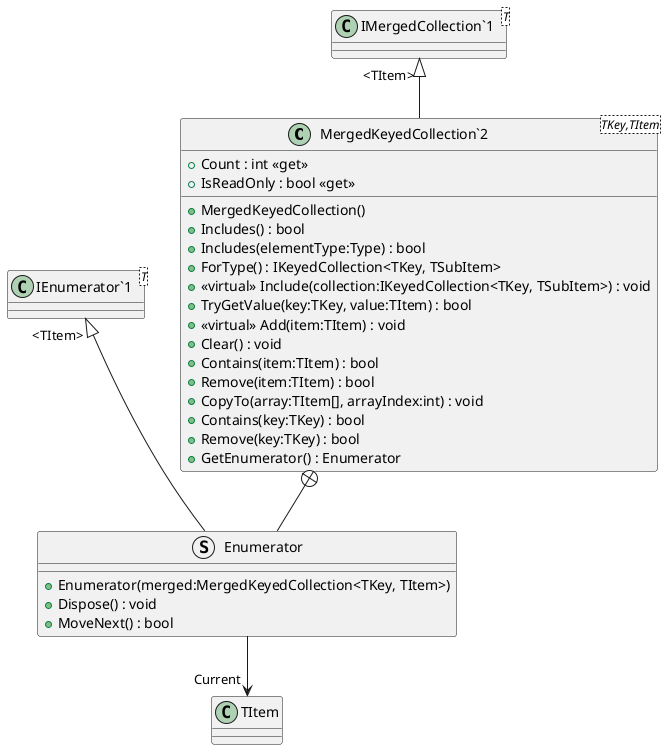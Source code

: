 @startuml
class "MergedKeyedCollection`2"<TKey,TItem> {
    + MergedKeyedCollection()
    + Count : int <<get>>
    + IsReadOnly : bool <<get>>
    + Includes() : bool
    + Includes(elementType:Type) : bool
    + ForType() : IKeyedCollection<TKey, TSubItem>
    + <<virtual>> Include(collection:IKeyedCollection<TKey, TSubItem>) : void
    + TryGetValue(key:TKey, value:TItem) : bool
    + <<virtual>> Add(item:TItem) : void
    + Clear() : void
    + Contains(item:TItem) : bool
    + Remove(item:TItem) : bool
    + CopyTo(array:TItem[], arrayIndex:int) : void
    + Contains(key:TKey) : bool
    + Remove(key:TKey) : bool
    + GetEnumerator() : Enumerator
}
class "IMergedCollection`1"<T> {
}
struct Enumerator {
    + Enumerator(merged:MergedKeyedCollection<TKey, TItem>)
    + Dispose() : void
    + MoveNext() : bool
}
class "IEnumerator`1"<T> {
}
"IMergedCollection`1" "<TItem>" <|-- "MergedKeyedCollection`2"
"MergedKeyedCollection`2" +-- Enumerator
"IEnumerator`1" "<TItem>" <|-- Enumerator
Enumerator --> "Current" TItem
@enduml
